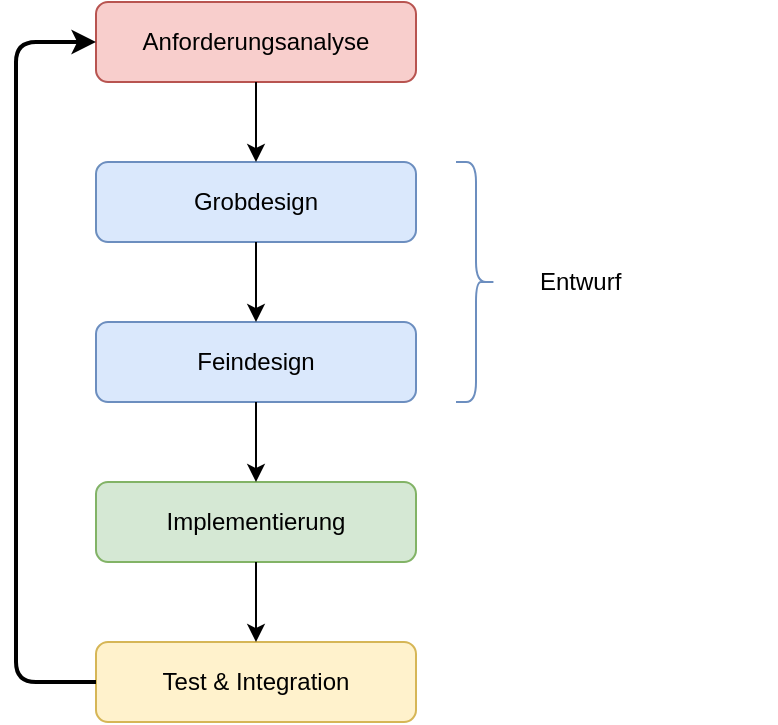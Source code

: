 <mxfile version="15.1.3" type="device"><diagram id="Qddi0exRxYYpttlO8mOl" name="Seite-1"><mxGraphModel dx="1178" dy="675" grid="1" gridSize="10" guides="1" tooltips="1" connect="1" arrows="1" fold="1" page="1" pageScale="1" pageWidth="827" pageHeight="583" math="0" shadow="0"><root><mxCell id="0"/><mxCell id="1" parent="0"/><mxCell id="-NGaGFcMQxmraw-Vy4Fi-1" value="Anforderungsanalyse" style="rounded=1;whiteSpace=wrap;html=1;fillColor=#f8cecc;strokeColor=#b85450;gradientDirection=south;" vertex="1" parent="1"><mxGeometry x="60" y="40" width="160" height="40" as="geometry"/></mxCell><mxCell id="-NGaGFcMQxmraw-Vy4Fi-2" value="Grobdesign" style="rounded=1;whiteSpace=wrap;html=1;fillColor=#dae8fc;strokeColor=#6c8ebf;" vertex="1" parent="1"><mxGeometry x="60" y="120" width="160" height="40" as="geometry"/></mxCell><mxCell id="-NGaGFcMQxmraw-Vy4Fi-3" value="Feindesign" style="rounded=1;whiteSpace=wrap;html=1;fillColor=#dae8fc;strokeColor=#6c8ebf;" vertex="1" parent="1"><mxGeometry x="60" y="200" width="160" height="40" as="geometry"/></mxCell><mxCell id="-NGaGFcMQxmraw-Vy4Fi-4" value="Implementierung" style="rounded=1;whiteSpace=wrap;html=1;fillColor=#d5e8d4;strokeColor=#82b366;" vertex="1" parent="1"><mxGeometry x="60" y="280" width="160" height="40" as="geometry"/></mxCell><mxCell id="-NGaGFcMQxmraw-Vy4Fi-5" value="Test &amp;amp; Integration" style="rounded=1;whiteSpace=wrap;html=1;fillColor=#fff2cc;strokeColor=#d6b656;" vertex="1" parent="1"><mxGeometry x="60" y="360" width="160" height="40" as="geometry"/></mxCell><mxCell id="-NGaGFcMQxmraw-Vy4Fi-6" value="" style="endArrow=classic;html=1;exitX=0.5;exitY=1;exitDx=0;exitDy=0;entryX=0.5;entryY=0;entryDx=0;entryDy=0;" edge="1" parent="1" source="-NGaGFcMQxmraw-Vy4Fi-1" target="-NGaGFcMQxmraw-Vy4Fi-2"><mxGeometry width="50" height="50" relative="1" as="geometry"><mxPoint x="320" y="270" as="sourcePoint"/><mxPoint x="140" y="120" as="targetPoint"/></mxGeometry></mxCell><mxCell id="-NGaGFcMQxmraw-Vy4Fi-7" value="" style="endArrow=classic;html=1;exitX=0.5;exitY=1;exitDx=0;exitDy=0;entryX=0.5;entryY=0;entryDx=0;entryDy=0;" edge="1" parent="1" source="-NGaGFcMQxmraw-Vy4Fi-2" target="-NGaGFcMQxmraw-Vy4Fi-3"><mxGeometry width="50" height="50" relative="1" as="geometry"><mxPoint x="150" y="90" as="sourcePoint"/><mxPoint x="180" y="200" as="targetPoint"/></mxGeometry></mxCell><mxCell id="-NGaGFcMQxmraw-Vy4Fi-8" value="" style="endArrow=classic;html=1;exitX=0.5;exitY=1;exitDx=0;exitDy=0;entryX=0.5;entryY=0;entryDx=0;entryDy=0;" edge="1" parent="1" source="-NGaGFcMQxmraw-Vy4Fi-3" target="-NGaGFcMQxmraw-Vy4Fi-4"><mxGeometry width="50" height="50" relative="1" as="geometry"><mxPoint x="160" y="100" as="sourcePoint"/><mxPoint x="160" y="140" as="targetPoint"/></mxGeometry></mxCell><mxCell id="-NGaGFcMQxmraw-Vy4Fi-9" value="" style="endArrow=classic;html=1;exitX=0.5;exitY=1;exitDx=0;exitDy=0;entryX=0.5;entryY=0;entryDx=0;entryDy=0;" edge="1" parent="1" source="-NGaGFcMQxmraw-Vy4Fi-4" target="-NGaGFcMQxmraw-Vy4Fi-5"><mxGeometry width="50" height="50" relative="1" as="geometry"><mxPoint x="170" y="110" as="sourcePoint"/><mxPoint x="170" y="150" as="targetPoint"/></mxGeometry></mxCell><mxCell id="-NGaGFcMQxmraw-Vy4Fi-10" value="" style="shape=curlyBracket;whiteSpace=wrap;html=1;rounded=1;flipH=1;align=left;fillColor=#dae8fc;strokeColor=#6c8ebf;" vertex="1" parent="1"><mxGeometry x="240" y="120" width="20" height="120" as="geometry"/></mxCell><mxCell id="-NGaGFcMQxmraw-Vy4Fi-11" value="&lt;span&gt;Entwurf&lt;br&gt;&lt;/span&gt;" style="text;html=1;strokeColor=none;fillColor=none;align=left;verticalAlign=middle;whiteSpace=wrap;rounded=0;" vertex="1" parent="1"><mxGeometry x="280" y="160" width="120" height="40" as="geometry"/></mxCell><mxCell id="-NGaGFcMQxmraw-Vy4Fi-13" value="" style="endArrow=classic;html=1;exitX=0;exitY=0.5;exitDx=0;exitDy=0;entryX=0;entryY=0.5;entryDx=0;entryDy=0;strokeWidth=2;" edge="1" parent="1" source="-NGaGFcMQxmraw-Vy4Fi-5" target="-NGaGFcMQxmraw-Vy4Fi-1"><mxGeometry width="50" height="50" relative="1" as="geometry"><mxPoint x="150.0" y="330" as="sourcePoint"/><mxPoint x="150.0" y="370" as="targetPoint"/><Array as="points"><mxPoint x="20" y="380"/><mxPoint x="20" y="60"/></Array></mxGeometry></mxCell></root></mxGraphModel></diagram></mxfile>